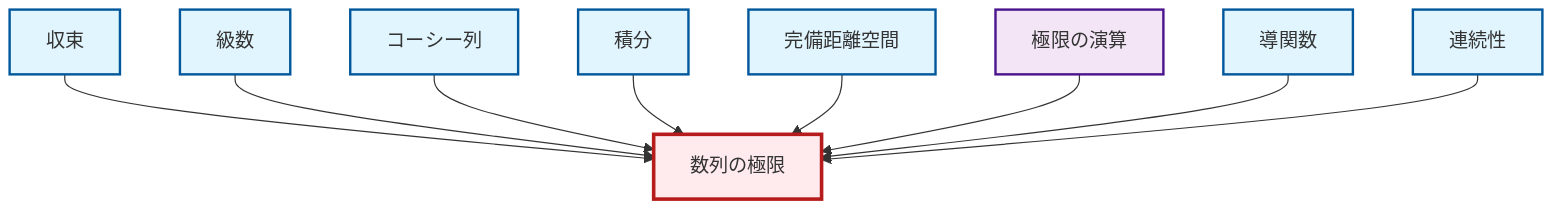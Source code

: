 graph TD
    classDef definition fill:#e1f5fe,stroke:#01579b,stroke-width:2px
    classDef theorem fill:#f3e5f5,stroke:#4a148c,stroke-width:2px
    classDef axiom fill:#fff3e0,stroke:#e65100,stroke-width:2px
    classDef example fill:#e8f5e9,stroke:#1b5e20,stroke-width:2px
    classDef current fill:#ffebee,stroke:#b71c1c,stroke-width:3px
    thm-limit-arithmetic["極限の演算"]:::theorem
    def-integral["積分"]:::definition
    def-convergence["収束"]:::definition
    def-limit["数列の極限"]:::definition
    def-complete-metric-space["完備距離空間"]:::definition
    def-continuity["連続性"]:::definition
    def-derivative["導関数"]:::definition
    def-series["級数"]:::definition
    def-cauchy-sequence["コーシー列"]:::definition
    def-convergence --> def-limit
    def-series --> def-limit
    def-cauchy-sequence --> def-limit
    def-integral --> def-limit
    def-complete-metric-space --> def-limit
    thm-limit-arithmetic --> def-limit
    def-derivative --> def-limit
    def-continuity --> def-limit
    class def-limit current